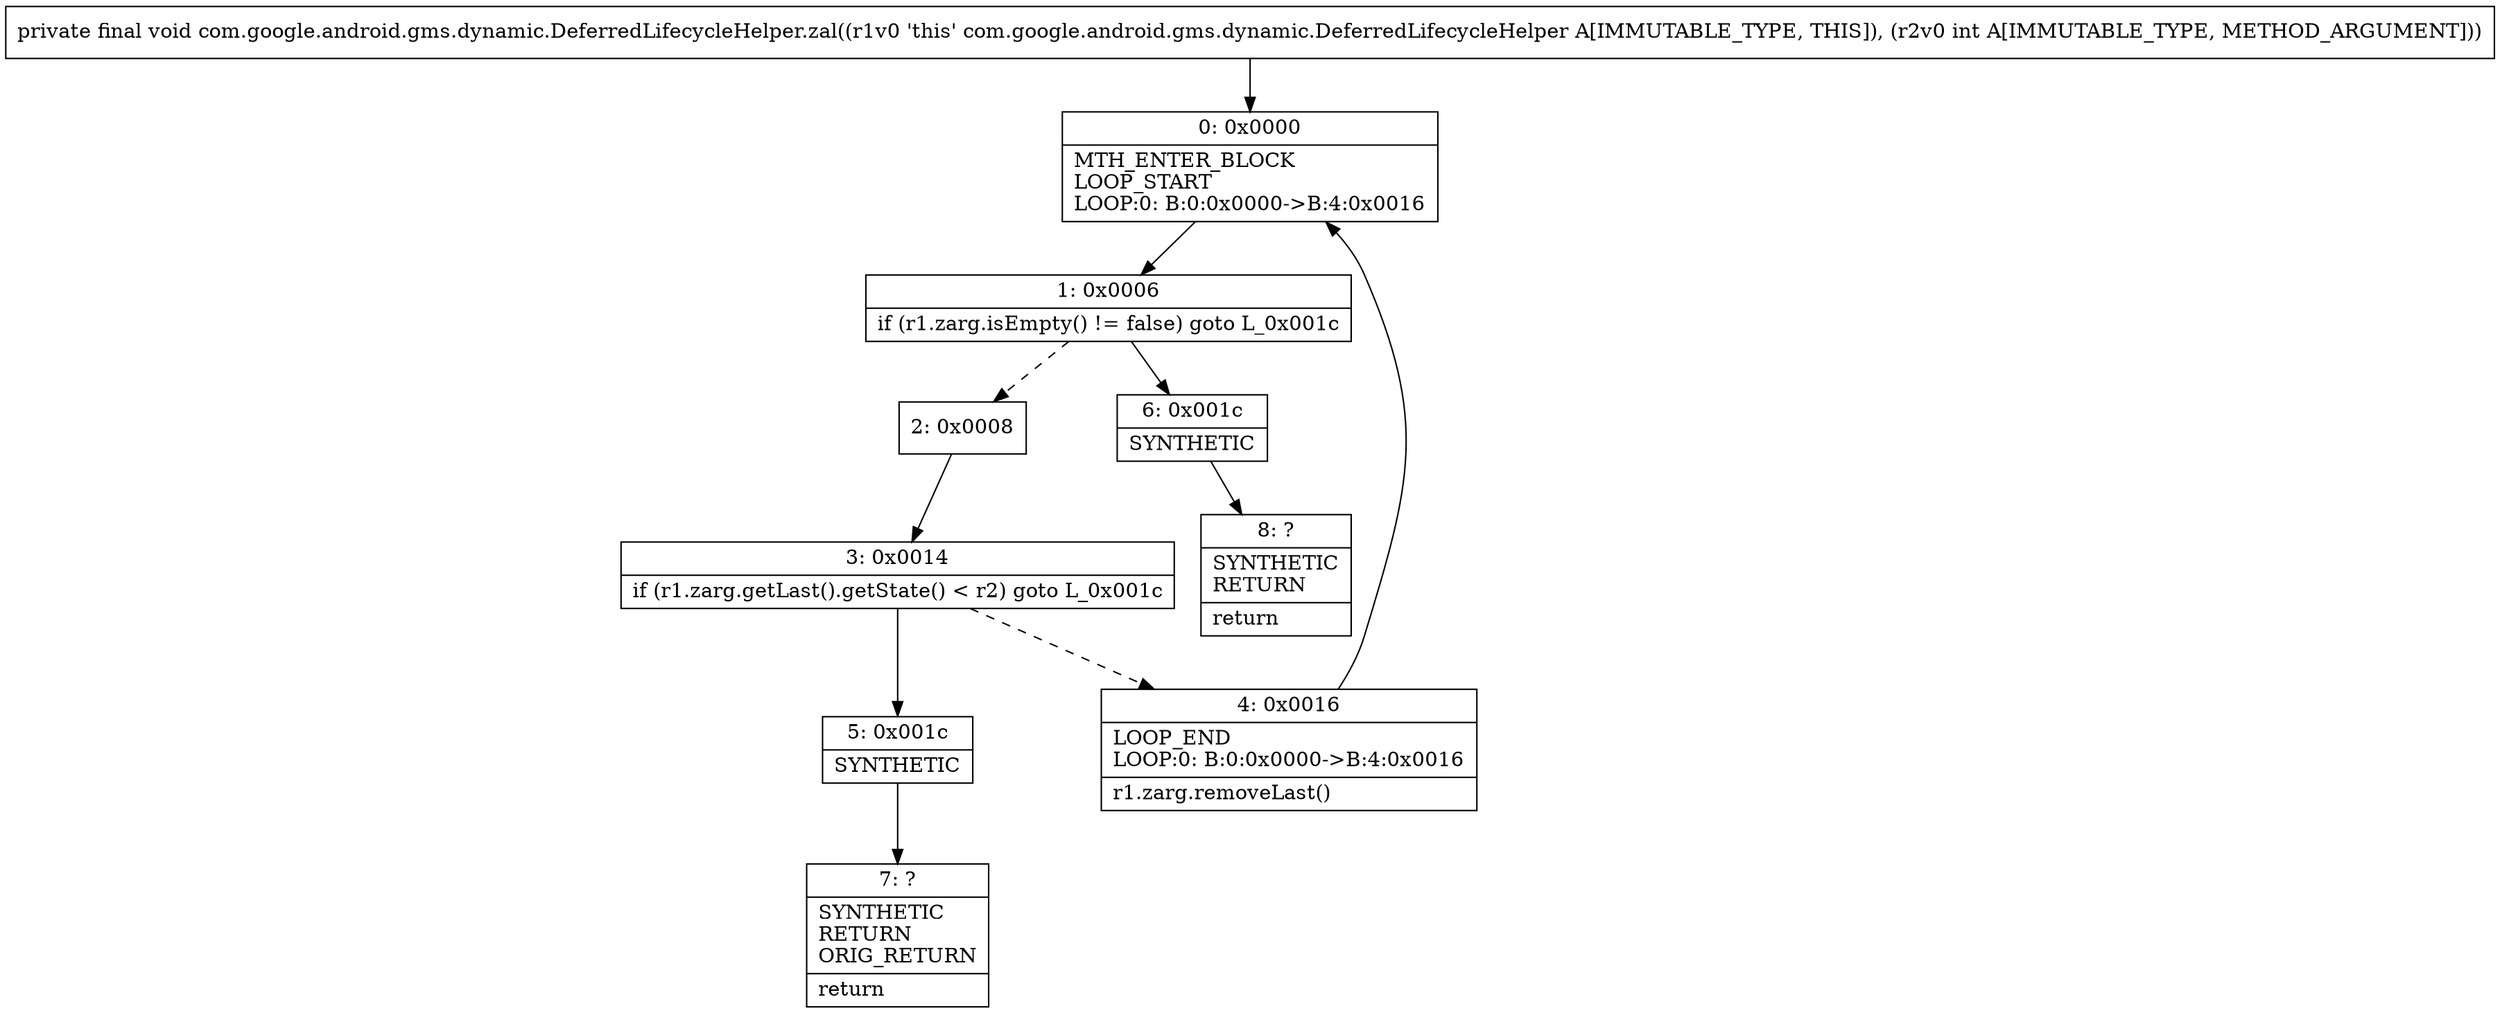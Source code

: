 digraph "CFG forcom.google.android.gms.dynamic.DeferredLifecycleHelper.zal(I)V" {
Node_0 [shape=record,label="{0\:\ 0x0000|MTH_ENTER_BLOCK\lLOOP_START\lLOOP:0: B:0:0x0000\-\>B:4:0x0016\l}"];
Node_1 [shape=record,label="{1\:\ 0x0006|if (r1.zarg.isEmpty() != false) goto L_0x001c\l}"];
Node_2 [shape=record,label="{2\:\ 0x0008}"];
Node_3 [shape=record,label="{3\:\ 0x0014|if (r1.zarg.getLast().getState() \< r2) goto L_0x001c\l}"];
Node_4 [shape=record,label="{4\:\ 0x0016|LOOP_END\lLOOP:0: B:0:0x0000\-\>B:4:0x0016\l|r1.zarg.removeLast()\l}"];
Node_5 [shape=record,label="{5\:\ 0x001c|SYNTHETIC\l}"];
Node_6 [shape=record,label="{6\:\ 0x001c|SYNTHETIC\l}"];
Node_7 [shape=record,label="{7\:\ ?|SYNTHETIC\lRETURN\lORIG_RETURN\l|return\l}"];
Node_8 [shape=record,label="{8\:\ ?|SYNTHETIC\lRETURN\l|return\l}"];
MethodNode[shape=record,label="{private final void com.google.android.gms.dynamic.DeferredLifecycleHelper.zal((r1v0 'this' com.google.android.gms.dynamic.DeferredLifecycleHelper A[IMMUTABLE_TYPE, THIS]), (r2v0 int A[IMMUTABLE_TYPE, METHOD_ARGUMENT])) }"];
MethodNode -> Node_0;
Node_0 -> Node_1;
Node_1 -> Node_2[style=dashed];
Node_1 -> Node_6;
Node_2 -> Node_3;
Node_3 -> Node_4[style=dashed];
Node_3 -> Node_5;
Node_4 -> Node_0;
Node_5 -> Node_7;
Node_6 -> Node_8;
}

